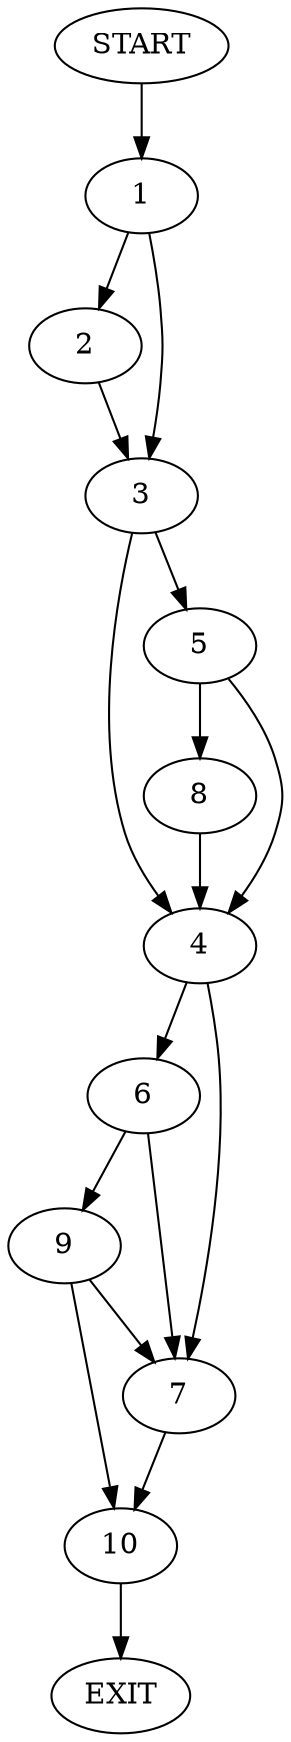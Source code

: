 digraph {
0 [label="START"]
11 [label="EXIT"]
0 -> 1
1 -> 2
1 -> 3
2 -> 3
3 -> 4
3 -> 5
4 -> 6
4 -> 7
5 -> 4
5 -> 8
8 -> 4
6 -> 7
6 -> 9
7 -> 10
9 -> 7
9 -> 10
10 -> 11
}
